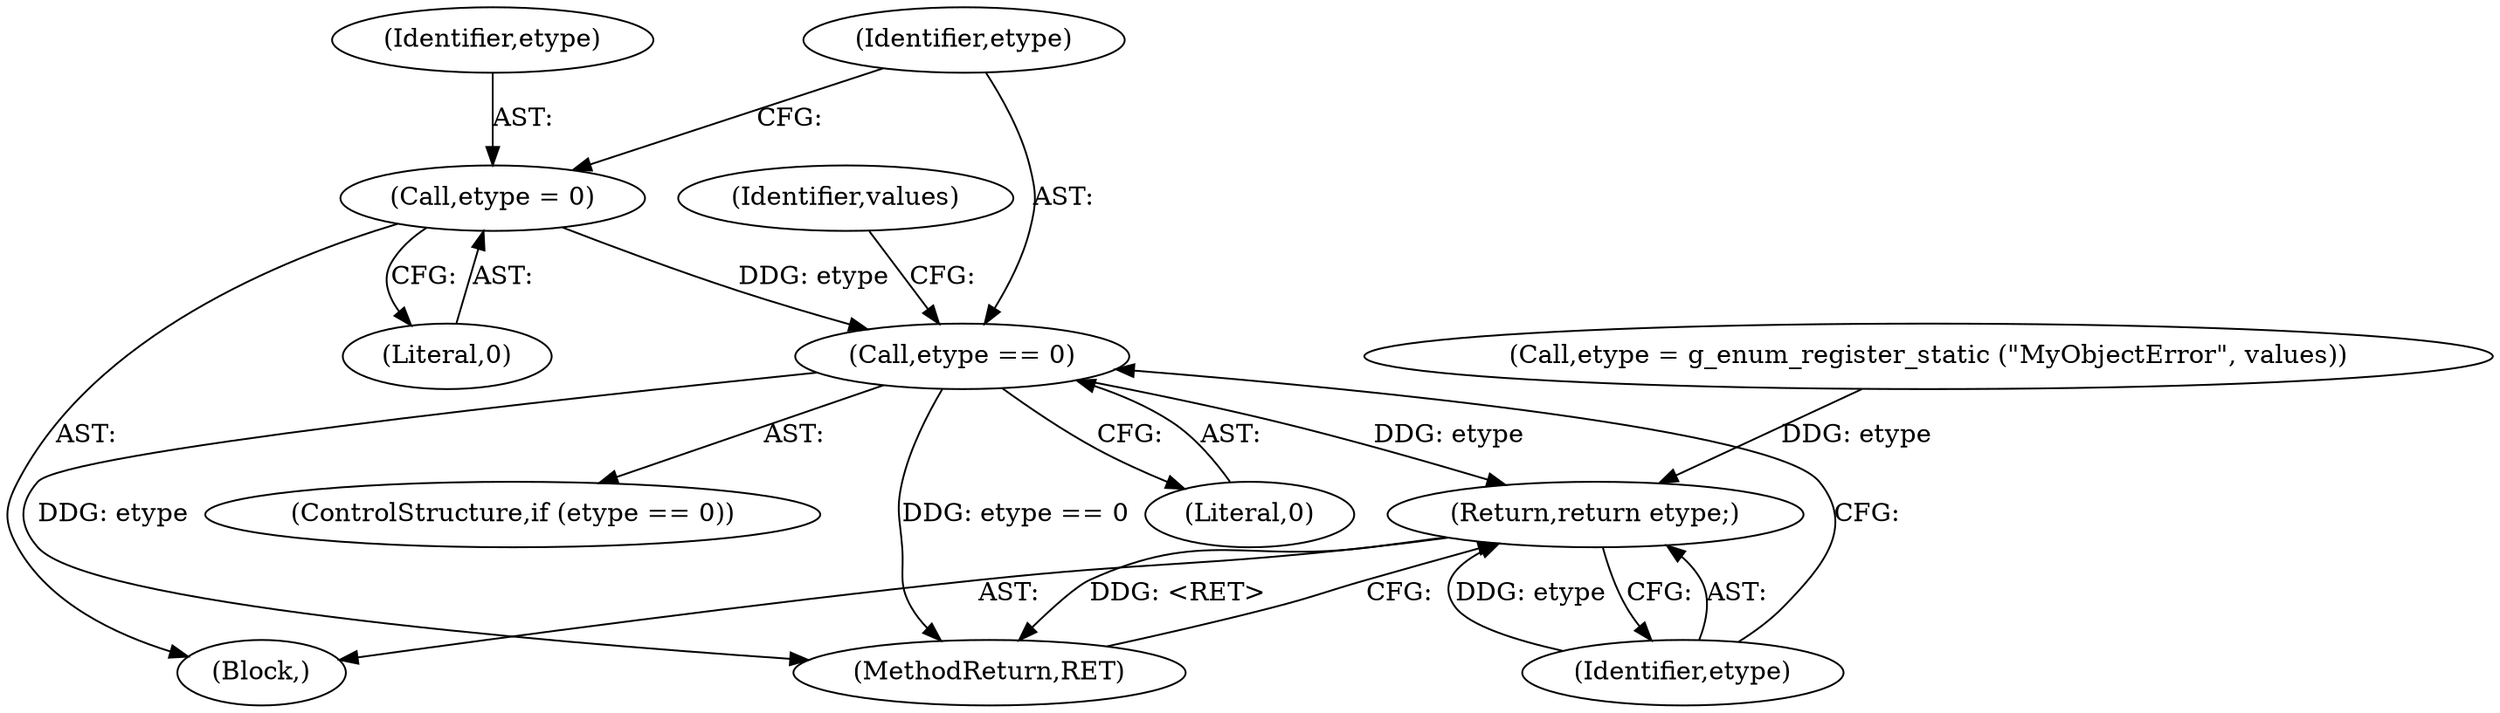 digraph "1_dbus_9a6bce9b615abca6068348c1606ba8eaf13d9ae0_14@del" {
"1000104" [label="(Call,etype = 0)"];
"1000108" [label="(Call,etype == 0)"];
"1000120" [label="(Return,return etype;)"];
"1000120" [label="(Return,return etype;)"];
"1000102" [label="(Block,)"];
"1000105" [label="(Identifier,etype)"];
"1000115" [label="(Call,etype = g_enum_register_static (\"MyObjectError\", values))"];
"1000107" [label="(ControlStructure,if (etype == 0))"];
"1000106" [label="(Literal,0)"];
"1000114" [label="(Identifier,values)"];
"1000104" [label="(Call,etype = 0)"];
"1000108" [label="(Call,etype == 0)"];
"1000122" [label="(MethodReturn,RET)"];
"1000109" [label="(Identifier,etype)"];
"1000110" [label="(Literal,0)"];
"1000121" [label="(Identifier,etype)"];
"1000104" -> "1000102"  [label="AST: "];
"1000104" -> "1000106"  [label="CFG: "];
"1000105" -> "1000104"  [label="AST: "];
"1000106" -> "1000104"  [label="AST: "];
"1000109" -> "1000104"  [label="CFG: "];
"1000104" -> "1000108"  [label="DDG: etype"];
"1000108" -> "1000107"  [label="AST: "];
"1000108" -> "1000110"  [label="CFG: "];
"1000109" -> "1000108"  [label="AST: "];
"1000110" -> "1000108"  [label="AST: "];
"1000114" -> "1000108"  [label="CFG: "];
"1000121" -> "1000108"  [label="CFG: "];
"1000108" -> "1000122"  [label="DDG: etype == 0"];
"1000108" -> "1000122"  [label="DDG: etype"];
"1000108" -> "1000120"  [label="DDG: etype"];
"1000120" -> "1000102"  [label="AST: "];
"1000120" -> "1000121"  [label="CFG: "];
"1000121" -> "1000120"  [label="AST: "];
"1000122" -> "1000120"  [label="CFG: "];
"1000120" -> "1000122"  [label="DDG: <RET>"];
"1000121" -> "1000120"  [label="DDG: etype"];
"1000115" -> "1000120"  [label="DDG: etype"];
}

